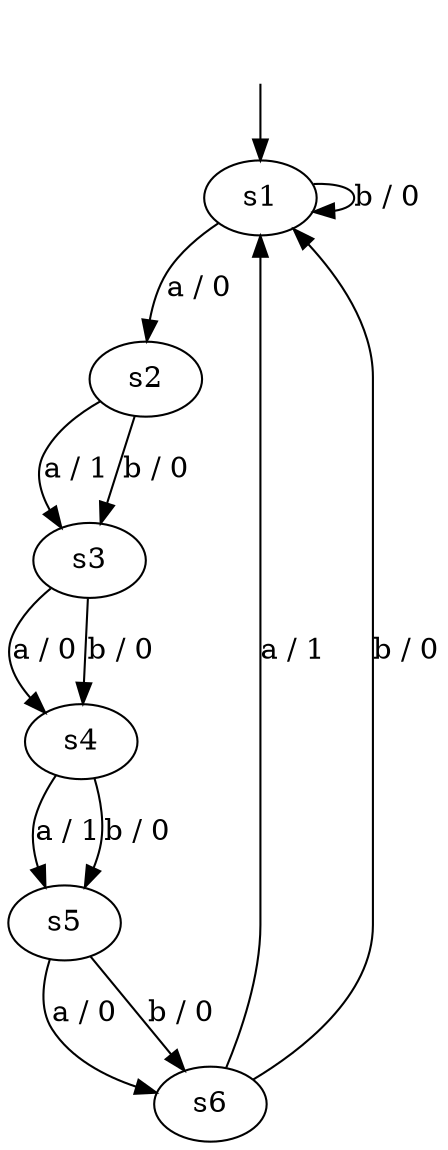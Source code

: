 digraph distinguishable {
	s1 -> s2 [label="a / 0"];
	s2 -> s3 [label="a / 1"];
	s3 -> s4 [label="a / 0"];
	s4 -> s5 [label="a / 1"];
	s5 -> s6 [label="a / 0"];
	s6 -> s1 [label="a / 1"];

	s1 -> s1 [label="b / 0"];
	s2 -> s3 [label="b / 0"];
	s3 -> s4 [label="b / 0"];
	s4 -> s5 [label="b / 0"];
	s5 -> s6 [label="b / 0"];
	s6 -> s1 [label="b / 0"];
	__start0 [label="" shape="none"];
	__start0 -> s1;
}

